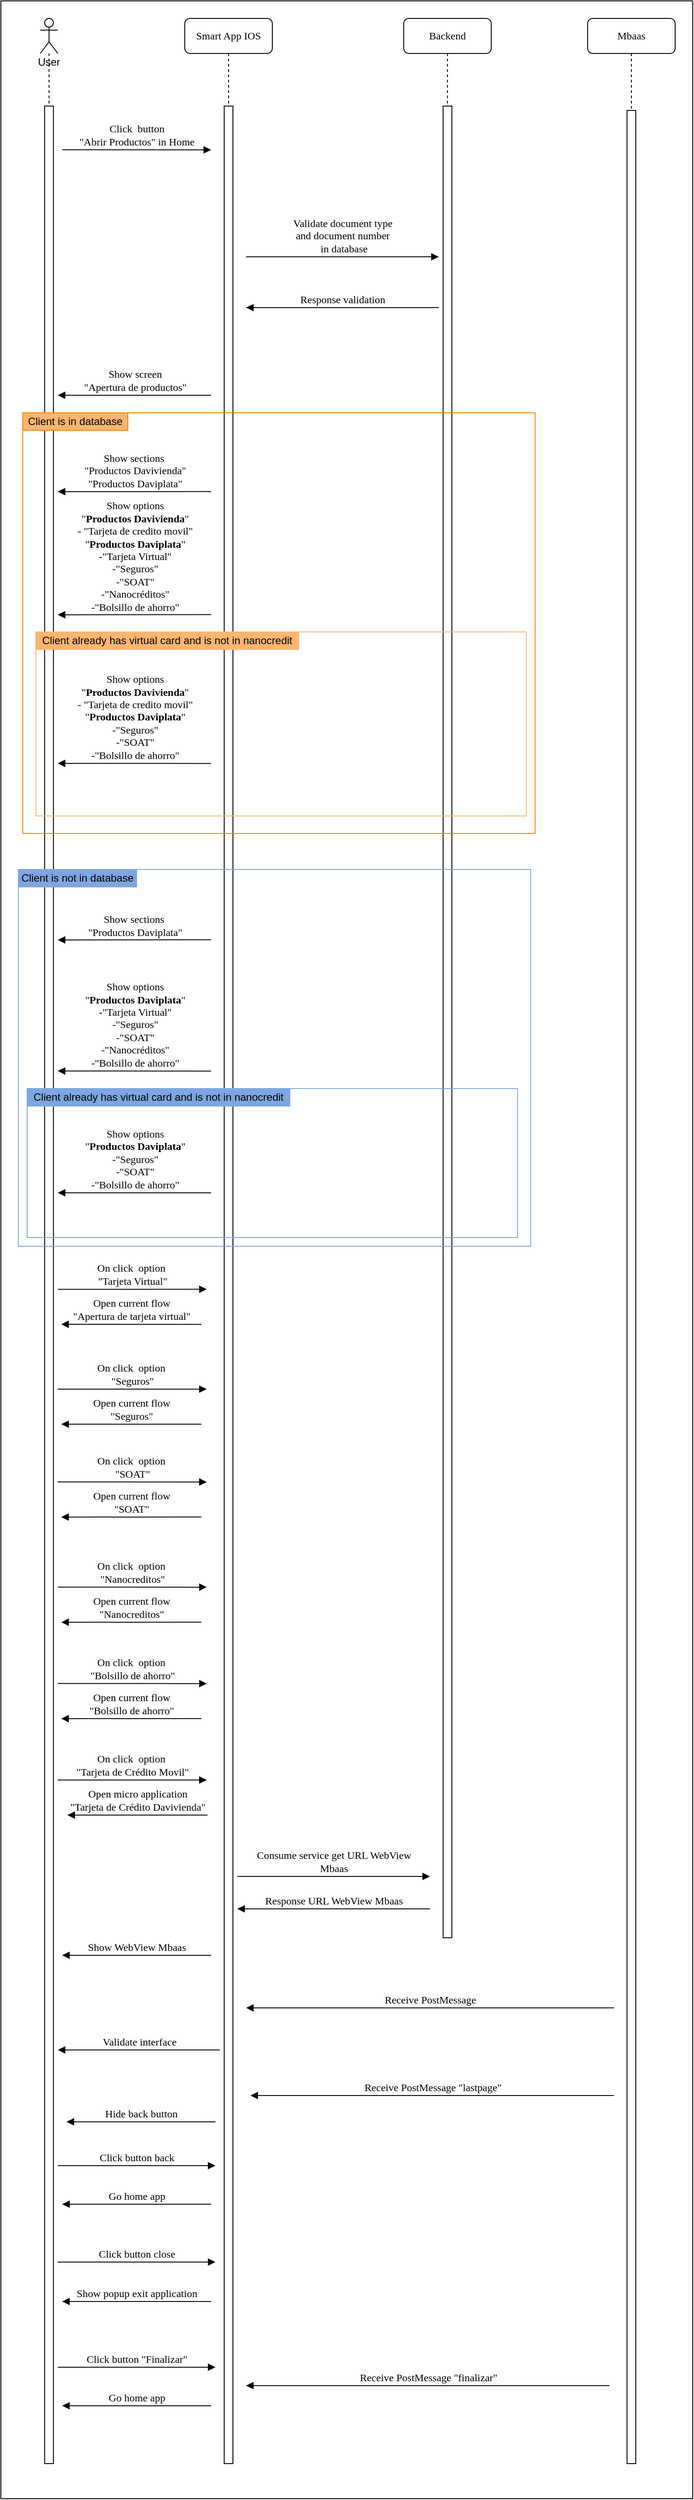 <mxfile version="13.6.5" type="github">
  <diagram id="HU6HF3A5RPhw-zDrLY1I" name="Page-1">
    <mxGraphModel dx="981" dy="526" grid="1" gridSize="10" guides="1" tooltips="1" connect="1" arrows="1" fold="1" page="1" pageScale="1" pageWidth="827" pageHeight="1169" math="0" shadow="0">
      <root>
        <mxCell id="0" />
        <mxCell id="1" parent="0" />
        <mxCell id="1ucbsTCfZI52HVWh1nDO-29" value="" style="rounded=0;whiteSpace=wrap;html=1;" parent="1" vertex="1">
          <mxGeometry width="790" height="2850" as="geometry" />
        </mxCell>
        <mxCell id="1ucbsTCfZI52HVWh1nDO-14" value="User" style="shape=umlLifeline;participant=umlActor;perimeter=lifelinePerimeter;whiteSpace=wrap;html=1;container=1;collapsible=0;recursiveResize=0;verticalAlign=top;spacingTop=36;outlineConnect=0;" parent="1" vertex="1">
          <mxGeometry x="45" y="20" width="20" height="300" as="geometry" />
        </mxCell>
        <mxCell id="1ucbsTCfZI52HVWh1nDO-2" value="Smart App IOS" style="shape=umlLifeline;perimeter=lifelinePerimeter;whiteSpace=wrap;html=1;container=1;collapsible=0;recursiveResize=0;outlineConnect=0;rounded=1;shadow=0;comic=0;labelBackgroundColor=none;strokeWidth=1;fontFamily=Verdana;fontSize=12;align=center;" parent="1" vertex="1">
          <mxGeometry x="210" y="20" width="100" height="2790" as="geometry" />
        </mxCell>
        <mxCell id="1ucbsTCfZI52HVWh1nDO-3" value="" style="html=1;points=[];perimeter=orthogonalPerimeter;rounded=0;shadow=0;comic=0;labelBackgroundColor=none;strokeWidth=1;fontFamily=Verdana;fontSize=12;align=center;" parent="1ucbsTCfZI52HVWh1nDO-2" vertex="1">
          <mxGeometry x="45" y="100" width="10" height="2690" as="geometry" />
        </mxCell>
        <mxCell id="1ucbsTCfZI52HVWh1nDO-4" value="Backend" style="shape=umlLifeline;perimeter=lifelinePerimeter;whiteSpace=wrap;html=1;container=1;collapsible=0;recursiveResize=0;outlineConnect=0;rounded=1;shadow=0;comic=0;labelBackgroundColor=none;strokeWidth=1;fontFamily=Verdana;fontSize=12;align=center;" parent="1" vertex="1">
          <mxGeometry x="460" y="20" width="100" height="2190" as="geometry" />
        </mxCell>
        <mxCell id="1ucbsTCfZI52HVWh1nDO-5" value="" style="html=1;points=[];perimeter=orthogonalPerimeter;rounded=0;shadow=0;comic=0;labelBackgroundColor=none;strokeWidth=1;fontFamily=Verdana;fontSize=12;align=center;" parent="1ucbsTCfZI52HVWh1nDO-4" vertex="1">
          <mxGeometry x="45" y="100" width="10" height="2090" as="geometry" />
        </mxCell>
        <mxCell id="1ucbsTCfZI52HVWh1nDO-9" value="Click&amp;nbsp; button &lt;br&gt;&quot;Abrir Productos&quot; in Home" style="html=1;verticalAlign=bottom;endArrow=block;labelBackgroundColor=none;fontFamily=Verdana;fontSize=12;edgeStyle=elbowEdgeStyle;elbow=vertical;" parent="1" edge="1">
          <mxGeometry relative="1" as="geometry">
            <mxPoint x="70" y="169.83" as="sourcePoint" />
            <mxPoint x="240" y="169.83" as="targetPoint" />
          </mxGeometry>
        </mxCell>
        <mxCell id="1ucbsTCfZI52HVWh1nDO-11" value="Validate document type &lt;br&gt;and document number&lt;br&gt;&amp;nbsp;in database" style="html=1;verticalAlign=bottom;endArrow=block;labelBackgroundColor=none;fontFamily=Verdana;fontSize=12;edgeStyle=elbowEdgeStyle;elbow=vertical;" parent="1" edge="1">
          <mxGeometry relative="1" as="geometry">
            <mxPoint x="280" y="292" as="sourcePoint" />
            <mxPoint x="500" y="292" as="targetPoint" />
            <Array as="points" />
          </mxGeometry>
        </mxCell>
        <mxCell id="1ucbsTCfZI52HVWh1nDO-12" value="Response validation" style="html=1;verticalAlign=bottom;endArrow=block;labelBackgroundColor=none;fontFamily=Verdana;fontSize=12;edgeStyle=elbowEdgeStyle;elbow=vertical;" parent="1" edge="1">
          <mxGeometry relative="1" as="geometry">
            <mxPoint x="500" y="350" as="sourcePoint" />
            <mxPoint x="280" y="350" as="targetPoint" />
          </mxGeometry>
        </mxCell>
        <mxCell id="1ucbsTCfZI52HVWh1nDO-13" value="" style="html=1;points=[];perimeter=orthogonalPerimeter;rounded=0;shadow=0;comic=0;labelBackgroundColor=none;strokeWidth=1;fontFamily=Verdana;fontSize=12;align=center;" parent="1" vertex="1">
          <mxGeometry x="50" y="120" width="10" height="2690" as="geometry" />
        </mxCell>
        <mxCell id="1ucbsTCfZI52HVWh1nDO-15" value="Show screen &lt;br&gt;&quot;Apertura de productos&quot;" style="html=1;verticalAlign=bottom;endArrow=block;labelBackgroundColor=none;fontFamily=Verdana;fontSize=12;edgeStyle=elbowEdgeStyle;elbow=vertical;" parent="1" edge="1">
          <mxGeometry relative="1" as="geometry">
            <mxPoint x="240" y="450" as="sourcePoint" />
            <mxPoint x="65" y="450" as="targetPoint" />
          </mxGeometry>
        </mxCell>
        <mxCell id="3u4s2S24RbVyFO70V5Bj-1" value="" style="rounded=0;whiteSpace=wrap;html=1;fillColor=none;strokeColor=#FF8000;" vertex="1" parent="1">
          <mxGeometry x="25" y="470" width="585" height="480" as="geometry" />
        </mxCell>
        <mxCell id="3u4s2S24RbVyFO70V5Bj-3" value="Client is in database" style="rounded=0;whiteSpace=wrap;html=1;strokeColor=#FF8000;fillColor=#FFB570;" vertex="1" parent="1">
          <mxGeometry x="25" y="470" width="120" height="20" as="geometry" />
        </mxCell>
        <mxCell id="3u4s2S24RbVyFO70V5Bj-4" value="Show sections&amp;nbsp;&lt;br&gt;&quot;Productos Davivienda&quot;&lt;br&gt;&quot;Productos Daviplata&quot;" style="html=1;verticalAlign=bottom;endArrow=block;labelBackgroundColor=none;fontFamily=Verdana;fontSize=12;edgeStyle=elbowEdgeStyle;elbow=vertical;" edge="1" parent="1">
          <mxGeometry relative="1" as="geometry">
            <mxPoint x="240" y="559.93" as="sourcePoint" />
            <mxPoint x="65" y="559.93" as="targetPoint" />
          </mxGeometry>
        </mxCell>
        <mxCell id="3u4s2S24RbVyFO70V5Bj-5" value="Show options&lt;br&gt;&quot;&lt;b&gt;Productos Davivienda&lt;/b&gt;&quot;&lt;br&gt;- &quot;Tarjeta de credito movil&quot;&lt;br&gt;&quot;&lt;b&gt;Productos Daviplata&lt;/b&gt;&quot;&lt;br&gt;-&quot;Tarjeta Virtual&quot;&lt;br&gt;-&quot;Seguros&quot;&lt;br&gt;-&quot;SOAT&quot;&lt;br&gt;-&quot;Nanocréditos&quot;&lt;br&gt;-&quot;Bolsillo de ahorro&quot;" style="html=1;verticalAlign=bottom;endArrow=block;labelBackgroundColor=none;fontFamily=Verdana;fontSize=12;edgeStyle=elbowEdgeStyle;elbow=vertical;" edge="1" parent="1">
          <mxGeometry relative="1" as="geometry">
            <mxPoint x="240" y="700.28" as="sourcePoint" />
            <mxPoint x="65" y="700.28" as="targetPoint" />
          </mxGeometry>
        </mxCell>
        <mxCell id="3u4s2S24RbVyFO70V5Bj-6" value="" style="rounded=0;whiteSpace=wrap;html=1;fillColor=none;strokeColor=#7EA6E0;" vertex="1" parent="1">
          <mxGeometry x="20" y="991" width="585" height="430" as="geometry" />
        </mxCell>
        <mxCell id="3u4s2S24RbVyFO70V5Bj-7" value="Client is not in database" style="rounded=0;whiteSpace=wrap;html=1;strokeColor=#7EA6E0;fillColor=#7EA6E0;" vertex="1" parent="1">
          <mxGeometry x="20" y="991" width="135" height="20" as="geometry" />
        </mxCell>
        <mxCell id="3u4s2S24RbVyFO70V5Bj-8" value="Show sections&amp;nbsp;&lt;br&gt;&quot;Productos Daviplata&quot;" style="html=1;verticalAlign=bottom;endArrow=block;labelBackgroundColor=none;fontFamily=Verdana;fontSize=12;edgeStyle=elbowEdgeStyle;elbow=vertical;" edge="1" parent="1">
          <mxGeometry relative="1" as="geometry">
            <mxPoint x="240" y="1071.28" as="sourcePoint" />
            <mxPoint x="65" y="1071.28" as="targetPoint" />
          </mxGeometry>
        </mxCell>
        <mxCell id="3u4s2S24RbVyFO70V5Bj-9" value="" style="rounded=0;whiteSpace=wrap;html=1;fillColor=none;strokeColor=#FFB570;" vertex="1" parent="1">
          <mxGeometry x="40" y="720" width="560" height="210" as="geometry" />
        </mxCell>
        <mxCell id="3u4s2S24RbVyFO70V5Bj-10" value="Client already has virtual card and is not in nanocredit" style="rounded=0;whiteSpace=wrap;html=1;strokeColor=#FFB570;fillColor=#FFB570;" vertex="1" parent="1">
          <mxGeometry x="40" y="720" width="300" height="20" as="geometry" />
        </mxCell>
        <mxCell id="3u4s2S24RbVyFO70V5Bj-11" value="Show options&lt;br&gt;&quot;&lt;b&gt;Productos Davivienda&lt;/b&gt;&quot;&lt;br&gt;- &quot;Tarjeta de credito movil&quot;&lt;br&gt;&quot;&lt;b&gt;Productos Daviplata&lt;/b&gt;&quot;&lt;br&gt;-&quot;Seguros&quot;&lt;br&gt;-&quot;SOAT&quot;&lt;br&gt;-&quot;Bolsillo de ahorro&quot;" style="html=1;verticalAlign=bottom;endArrow=block;labelBackgroundColor=none;fontFamily=Verdana;fontSize=12;edgeStyle=elbowEdgeStyle;elbow=vertical;" edge="1" parent="1">
          <mxGeometry relative="1" as="geometry">
            <mxPoint x="240" y="870.14" as="sourcePoint" />
            <mxPoint x="65" y="870.14" as="targetPoint" />
          </mxGeometry>
        </mxCell>
        <mxCell id="3u4s2S24RbVyFO70V5Bj-12" value="Show options&lt;br&gt;&quot;&lt;b&gt;Productos Daviplata&lt;/b&gt;&quot;&lt;br&gt;-&quot;Tarjeta Virtual&quot;&lt;br&gt;-&quot;Seguros&quot;&lt;br&gt;-&quot;SOAT&quot;&lt;br&gt;-&quot;Nanocréditos&quot;&lt;br&gt;-&quot;Bolsillo de ahorro&quot;" style="html=1;verticalAlign=bottom;endArrow=block;labelBackgroundColor=none;fontFamily=Verdana;fontSize=12;edgeStyle=elbowEdgeStyle;elbow=vertical;" edge="1" parent="1">
          <mxGeometry relative="1" as="geometry">
            <mxPoint x="240" y="1221.14" as="sourcePoint" />
            <mxPoint x="65" y="1221.14" as="targetPoint" />
          </mxGeometry>
        </mxCell>
        <mxCell id="3u4s2S24RbVyFO70V5Bj-13" value="" style="rounded=0;whiteSpace=wrap;html=1;fillColor=none;strokeColor=#7EA6E0;" vertex="1" parent="1">
          <mxGeometry x="30" y="1241" width="560" height="170" as="geometry" />
        </mxCell>
        <mxCell id="3u4s2S24RbVyFO70V5Bj-14" value="Client already has virtual card and is not in nanocredit" style="rounded=0;whiteSpace=wrap;html=1;strokeColor=#7EA6E0;fillColor=#7EA6E0;" vertex="1" parent="1">
          <mxGeometry x="30" y="1241" width="300" height="20" as="geometry" />
        </mxCell>
        <mxCell id="3u4s2S24RbVyFO70V5Bj-15" value="Show options&lt;br&gt;&quot;&lt;b&gt;Productos Daviplata&lt;/b&gt;&quot;&lt;br&gt;-&quot;Seguros&quot;&lt;br&gt;-&quot;SOAT&quot;&lt;br&gt;-&quot;Bolsillo de ahorro&quot;" style="html=1;verticalAlign=bottom;endArrow=block;labelBackgroundColor=none;fontFamily=Verdana;fontSize=12;edgeStyle=elbowEdgeStyle;elbow=vertical;" edge="1" parent="1">
          <mxGeometry relative="1" as="geometry">
            <mxPoint x="240" y="1360" as="sourcePoint" />
            <mxPoint x="65" y="1360" as="targetPoint" />
          </mxGeometry>
        </mxCell>
        <mxCell id="3u4s2S24RbVyFO70V5Bj-16" value="On click&amp;nbsp; option&amp;nbsp;&lt;br&gt;&quot;Tarjeta de Crédito Movil&quot;" style="html=1;verticalAlign=bottom;endArrow=block;labelBackgroundColor=none;fontFamily=Verdana;fontSize=12;edgeStyle=elbowEdgeStyle;elbow=vertical;" edge="1" parent="1">
          <mxGeometry relative="1" as="geometry">
            <mxPoint x="65" y="2030" as="sourcePoint" />
            <mxPoint x="235" y="2030" as="targetPoint" />
          </mxGeometry>
        </mxCell>
        <mxCell id="3u4s2S24RbVyFO70V5Bj-17" value="Open micro application &lt;br&gt;&quot;Tarjeta de Crédito Davivienda&quot;" style="html=1;verticalAlign=bottom;endArrow=block;labelBackgroundColor=none;fontFamily=Verdana;fontSize=12;edgeStyle=elbowEdgeStyle;elbow=vertical;" edge="1" parent="1">
          <mxGeometry relative="1" as="geometry">
            <mxPoint x="236" y="2070" as="sourcePoint" />
            <mxPoint x="76" y="2070" as="targetPoint" />
          </mxGeometry>
        </mxCell>
        <mxCell id="3u4s2S24RbVyFO70V5Bj-18" value="On click&amp;nbsp; option&amp;nbsp;&lt;br&gt;&quot;Tarjeta Virtual&quot;" style="html=1;verticalAlign=bottom;endArrow=block;labelBackgroundColor=none;fontFamily=Verdana;fontSize=12;edgeStyle=elbowEdgeStyle;elbow=vertical;" edge="1" parent="1">
          <mxGeometry relative="1" as="geometry">
            <mxPoint x="65" y="1470.16" as="sourcePoint" />
            <mxPoint x="235" y="1470.16" as="targetPoint" />
          </mxGeometry>
        </mxCell>
        <mxCell id="3u4s2S24RbVyFO70V5Bj-19" value="Open current flow &lt;br&gt;&quot;Apertura de tarjeta virtual&quot;" style="html=1;verticalAlign=bottom;endArrow=block;labelBackgroundColor=none;fontFamily=Verdana;fontSize=12;edgeStyle=elbowEdgeStyle;elbow=vertical;" edge="1" parent="1">
          <mxGeometry relative="1" as="geometry">
            <mxPoint x="229" y="1510.16" as="sourcePoint" />
            <mxPoint x="69" y="1510.16" as="targetPoint" />
          </mxGeometry>
        </mxCell>
        <mxCell id="3u4s2S24RbVyFO70V5Bj-20" value="On click&amp;nbsp; option&amp;nbsp;&lt;br&gt;&quot;Seguros&quot;" style="html=1;verticalAlign=bottom;endArrow=block;labelBackgroundColor=none;fontFamily=Verdana;fontSize=12;edgeStyle=elbowEdgeStyle;elbow=vertical;" edge="1" parent="1">
          <mxGeometry relative="1" as="geometry">
            <mxPoint x="65" y="1583.99" as="sourcePoint" />
            <mxPoint x="235" y="1583.99" as="targetPoint" />
          </mxGeometry>
        </mxCell>
        <mxCell id="3u4s2S24RbVyFO70V5Bj-21" value="Open current flow &lt;br&gt;&quot;Seguros&quot;" style="html=1;verticalAlign=bottom;endArrow=block;labelBackgroundColor=none;fontFamily=Verdana;fontSize=12;edgeStyle=elbowEdgeStyle;elbow=vertical;" edge="1" parent="1">
          <mxGeometry relative="1" as="geometry">
            <mxPoint x="229" y="1623.99" as="sourcePoint" />
            <mxPoint x="69" y="1623.99" as="targetPoint" />
          </mxGeometry>
        </mxCell>
        <mxCell id="3u4s2S24RbVyFO70V5Bj-22" value="On click&amp;nbsp; option&amp;nbsp;&lt;br&gt;&quot;SOAT&quot;" style="html=1;verticalAlign=bottom;endArrow=block;labelBackgroundColor=none;fontFamily=Verdana;fontSize=12;edgeStyle=elbowEdgeStyle;elbow=vertical;" edge="1" parent="1">
          <mxGeometry relative="1" as="geometry">
            <mxPoint x="65" y="1689.83" as="sourcePoint" />
            <mxPoint x="235" y="1689.83" as="targetPoint" />
          </mxGeometry>
        </mxCell>
        <mxCell id="3u4s2S24RbVyFO70V5Bj-23" value="Open current flow &lt;br&gt;&quot;SOAT&quot;" style="html=1;verticalAlign=bottom;endArrow=block;labelBackgroundColor=none;fontFamily=Verdana;fontSize=12;edgeStyle=elbowEdgeStyle;elbow=vertical;" edge="1" parent="1">
          <mxGeometry relative="1" as="geometry">
            <mxPoint x="229" y="1729.83" as="sourcePoint" />
            <mxPoint x="69" y="1729.83" as="targetPoint" />
          </mxGeometry>
        </mxCell>
        <mxCell id="3u4s2S24RbVyFO70V5Bj-25" value="On click&amp;nbsp; option&amp;nbsp;&lt;br&gt;&quot;Nanocreditos&quot;" style="html=1;verticalAlign=bottom;endArrow=block;labelBackgroundColor=none;fontFamily=Verdana;fontSize=12;edgeStyle=elbowEdgeStyle;elbow=vertical;" edge="1" parent="1">
          <mxGeometry relative="1" as="geometry">
            <mxPoint x="65" y="1809.83" as="sourcePoint" />
            <mxPoint x="235" y="1809.83" as="targetPoint" />
          </mxGeometry>
        </mxCell>
        <mxCell id="3u4s2S24RbVyFO70V5Bj-26" value="Open current flow &lt;br&gt;&quot;Nanocreditos&quot;" style="html=1;verticalAlign=bottom;endArrow=block;labelBackgroundColor=none;fontFamily=Verdana;fontSize=12;edgeStyle=elbowEdgeStyle;elbow=vertical;" edge="1" parent="1">
          <mxGeometry relative="1" as="geometry">
            <mxPoint x="229" y="1849.83" as="sourcePoint" />
            <mxPoint x="69" y="1849.83" as="targetPoint" />
          </mxGeometry>
        </mxCell>
        <mxCell id="3u4s2S24RbVyFO70V5Bj-27" value="On click&amp;nbsp; option&amp;nbsp;&lt;br&gt;&quot;Bolsillo de ahorro&quot;" style="html=1;verticalAlign=bottom;endArrow=block;labelBackgroundColor=none;fontFamily=Verdana;fontSize=12;edgeStyle=elbowEdgeStyle;elbow=vertical;" edge="1" parent="1">
          <mxGeometry relative="1" as="geometry">
            <mxPoint x="65" y="1919.83" as="sourcePoint" />
            <mxPoint x="235" y="1919.83" as="targetPoint" />
          </mxGeometry>
        </mxCell>
        <mxCell id="3u4s2S24RbVyFO70V5Bj-28" value="Open current flow &lt;br&gt;&quot;Bolsillo de ahorro&quot;" style="html=1;verticalAlign=bottom;endArrow=block;labelBackgroundColor=none;fontFamily=Verdana;fontSize=12;edgeStyle=elbowEdgeStyle;elbow=vertical;" edge="1" parent="1">
          <mxGeometry relative="1" as="geometry">
            <mxPoint x="229" y="1959.83" as="sourcePoint" />
            <mxPoint x="69" y="1959.83" as="targetPoint" />
          </mxGeometry>
        </mxCell>
        <mxCell id="3u4s2S24RbVyFO70V5Bj-29" value="Consume service get URL WebView&lt;br&gt;Mbaas" style="html=1;verticalAlign=bottom;endArrow=block;labelBackgroundColor=none;fontFamily=Verdana;fontSize=12;edgeStyle=elbowEdgeStyle;elbow=vertical;" edge="1" parent="1">
          <mxGeometry relative="1" as="geometry">
            <mxPoint x="270" y="2140" as="sourcePoint" />
            <mxPoint x="490" y="2140" as="targetPoint" />
            <Array as="points" />
          </mxGeometry>
        </mxCell>
        <mxCell id="3u4s2S24RbVyFO70V5Bj-30" value="Response URL WebView Mbaas" style="html=1;verticalAlign=bottom;endArrow=block;labelBackgroundColor=none;fontFamily=Verdana;fontSize=12;edgeStyle=elbowEdgeStyle;elbow=vertical;" edge="1" parent="1">
          <mxGeometry relative="1" as="geometry">
            <mxPoint x="490" y="2177" as="sourcePoint" />
            <mxPoint x="270" y="2177" as="targetPoint" />
          </mxGeometry>
        </mxCell>
        <mxCell id="3u4s2S24RbVyFO70V5Bj-31" value="Mbaas" style="shape=umlLifeline;perimeter=lifelinePerimeter;whiteSpace=wrap;html=1;container=1;collapsible=0;recursiveResize=0;outlineConnect=0;rounded=1;shadow=0;comic=0;labelBackgroundColor=none;strokeWidth=1;fontFamily=Verdana;fontSize=12;align=center;" vertex="1" parent="1">
          <mxGeometry x="670" y="20" width="100" height="2790" as="geometry" />
        </mxCell>
        <mxCell id="3u4s2S24RbVyFO70V5Bj-32" value="" style="html=1;points=[];perimeter=orthogonalPerimeter;rounded=0;shadow=0;comic=0;labelBackgroundColor=none;strokeWidth=1;fontFamily=Verdana;fontSize=12;align=center;" vertex="1" parent="3u4s2S24RbVyFO70V5Bj-31">
          <mxGeometry x="45" y="105" width="10" height="2685" as="geometry" />
        </mxCell>
        <mxCell id="3u4s2S24RbVyFO70V5Bj-33" value="Show WebView Mbaas" style="html=1;verticalAlign=bottom;endArrow=block;labelBackgroundColor=none;fontFamily=Verdana;fontSize=12;edgeStyle=elbowEdgeStyle;elbow=vertical;" edge="1" parent="1">
          <mxGeometry relative="1" as="geometry">
            <mxPoint x="240" y="2230" as="sourcePoint" />
            <mxPoint x="70" y="2230" as="targetPoint" />
          </mxGeometry>
        </mxCell>
        <mxCell id="3u4s2S24RbVyFO70V5Bj-34" value="Receive PostMessage" style="html=1;verticalAlign=bottom;endArrow=block;labelBackgroundColor=none;fontFamily=Verdana;fontSize=12;edgeStyle=elbowEdgeStyle;elbow=vertical;" edge="1" parent="1">
          <mxGeometry relative="1" as="geometry">
            <mxPoint x="700" y="2290" as="sourcePoint" />
            <mxPoint x="280" y="2290" as="targetPoint" />
          </mxGeometry>
        </mxCell>
        <mxCell id="3u4s2S24RbVyFO70V5Bj-35" value="Validate interface" style="html=1;verticalAlign=bottom;endArrow=block;labelBackgroundColor=none;fontFamily=Verdana;fontSize=12;edgeStyle=elbowEdgeStyle;elbow=vertical;" edge="1" parent="1">
          <mxGeometry relative="1" as="geometry">
            <mxPoint x="250" y="2338" as="sourcePoint" />
            <mxPoint x="65" y="2338.26" as="targetPoint" />
          </mxGeometry>
        </mxCell>
        <mxCell id="3u4s2S24RbVyFO70V5Bj-36" value="Click button &quot;Finalizar&quot;" style="html=1;verticalAlign=bottom;endArrow=block;labelBackgroundColor=none;fontFamily=Verdana;fontSize=12;edgeStyle=elbowEdgeStyle;elbow=vertical;" edge="1" parent="1">
          <mxGeometry relative="1" as="geometry">
            <mxPoint x="65" y="2700" as="sourcePoint" />
            <mxPoint x="245" y="2700" as="targetPoint" />
          </mxGeometry>
        </mxCell>
        <mxCell id="3u4s2S24RbVyFO70V5Bj-37" value="Receive PostMessage &quot;finalizar&quot;" style="html=1;verticalAlign=bottom;endArrow=block;labelBackgroundColor=none;fontFamily=Verdana;fontSize=12;edgeStyle=elbowEdgeStyle;elbow=vertical;" edge="1" parent="1">
          <mxGeometry relative="1" as="geometry">
            <mxPoint x="695" y="2721" as="sourcePoint" />
            <mxPoint x="280" y="2721" as="targetPoint" />
          </mxGeometry>
        </mxCell>
        <mxCell id="3u4s2S24RbVyFO70V5Bj-38" value="Receive PostMessage &quot;lastpage&quot;" style="html=1;verticalAlign=bottom;endArrow=block;labelBackgroundColor=none;fontFamily=Verdana;fontSize=12;edgeStyle=elbowEdgeStyle;elbow=vertical;" edge="1" parent="1">
          <mxGeometry relative="1" as="geometry">
            <mxPoint x="700" y="2390" as="sourcePoint" />
            <mxPoint x="285" y="2390" as="targetPoint" />
          </mxGeometry>
        </mxCell>
        <mxCell id="3u4s2S24RbVyFO70V5Bj-39" value="Hide back button" style="html=1;verticalAlign=bottom;endArrow=block;labelBackgroundColor=none;fontFamily=Verdana;fontSize=12;edgeStyle=elbowEdgeStyle;elbow=vertical;" edge="1" parent="1">
          <mxGeometry relative="1" as="geometry">
            <mxPoint x="245" y="2420" as="sourcePoint" />
            <mxPoint x="75" y="2420" as="targetPoint" />
          </mxGeometry>
        </mxCell>
        <mxCell id="3u4s2S24RbVyFO70V5Bj-40" value="Go home app" style="html=1;verticalAlign=bottom;endArrow=block;labelBackgroundColor=none;fontFamily=Verdana;fontSize=12;edgeStyle=elbowEdgeStyle;elbow=vertical;" edge="1" parent="1">
          <mxGeometry relative="1" as="geometry">
            <mxPoint x="240" y="2744" as="sourcePoint" />
            <mxPoint x="70" y="2744" as="targetPoint" />
          </mxGeometry>
        </mxCell>
        <mxCell id="3u4s2S24RbVyFO70V5Bj-41" value="Click button back" style="html=1;verticalAlign=bottom;endArrow=block;labelBackgroundColor=none;fontFamily=Verdana;fontSize=12;edgeStyle=elbowEdgeStyle;elbow=vertical;" edge="1" parent="1">
          <mxGeometry relative="1" as="geometry">
            <mxPoint x="65" y="2470" as="sourcePoint" />
            <mxPoint x="245" y="2470" as="targetPoint" />
          </mxGeometry>
        </mxCell>
        <mxCell id="3u4s2S24RbVyFO70V5Bj-42" value="Go home app" style="html=1;verticalAlign=bottom;endArrow=block;labelBackgroundColor=none;fontFamily=Verdana;fontSize=12;edgeStyle=elbowEdgeStyle;elbow=vertical;" edge="1" parent="1">
          <mxGeometry relative="1" as="geometry">
            <mxPoint x="240" y="2514" as="sourcePoint" />
            <mxPoint x="70" y="2514" as="targetPoint" />
          </mxGeometry>
        </mxCell>
        <mxCell id="3u4s2S24RbVyFO70V5Bj-43" value="Click button close" style="html=1;verticalAlign=bottom;endArrow=block;labelBackgroundColor=none;fontFamily=Verdana;fontSize=12;edgeStyle=elbowEdgeStyle;elbow=vertical;" edge="1" parent="1">
          <mxGeometry relative="1" as="geometry">
            <mxPoint x="65" y="2580" as="sourcePoint" />
            <mxPoint x="245" y="2580" as="targetPoint" />
          </mxGeometry>
        </mxCell>
        <mxCell id="3u4s2S24RbVyFO70V5Bj-44" value="Show popup exit application" style="html=1;verticalAlign=bottom;endArrow=block;labelBackgroundColor=none;fontFamily=Verdana;fontSize=12;edgeStyle=elbowEdgeStyle;elbow=vertical;" edge="1" parent="1">
          <mxGeometry relative="1" as="geometry">
            <mxPoint x="240" y="2625" as="sourcePoint" />
            <mxPoint x="70" y="2625" as="targetPoint" />
          </mxGeometry>
        </mxCell>
      </root>
    </mxGraphModel>
  </diagram>
</mxfile>
